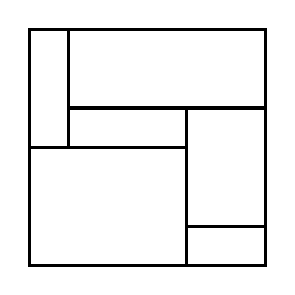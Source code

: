 \begin{tikzpicture}[very thick, scale=.5]
    \draw (0,3) rectangle (1,6);
    \draw (1,4) rectangle (6,6);
    \draw (1,3) rectangle (4,4);
    \draw (0,0) rectangle (4,3);
    \draw (4,1) rectangle (6,4);
    \draw (4,0) rectangle (6,1);
\end{tikzpicture}
